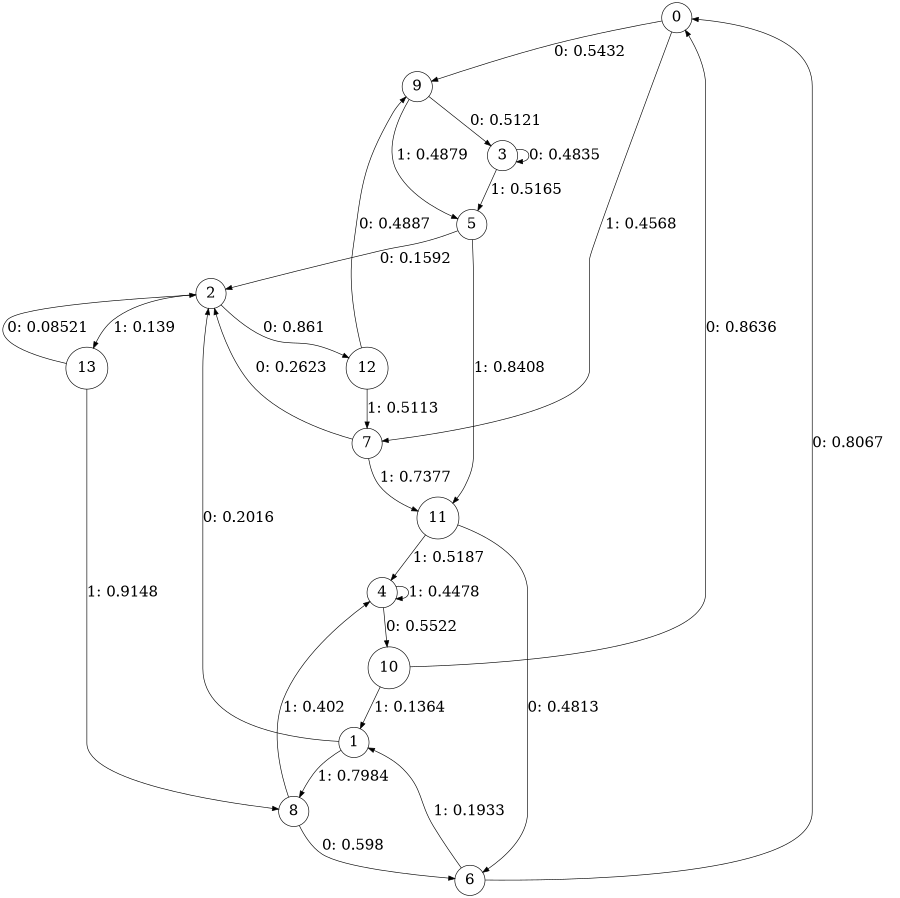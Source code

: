 digraph "ch5faceL4" {
size = "6,8.5";
ratio = "fill";
node [shape = circle];
node [fontsize = 24];
edge [fontsize = 24];
0 -> 9 [label = "0: 0.5432   "];
0 -> 7 [label = "1: 0.4568   "];
1 -> 2 [label = "0: 0.2016   "];
1 -> 8 [label = "1: 0.7984   "];
2 -> 12 [label = "0: 0.861    "];
2 -> 13 [label = "1: 0.139    "];
3 -> 3 [label = "0: 0.4835   "];
3 -> 5 [label = "1: 0.5165   "];
4 -> 10 [label = "0: 0.5522   "];
4 -> 4 [label = "1: 0.4478   "];
5 -> 2 [label = "0: 0.1592   "];
5 -> 11 [label = "1: 0.8408   "];
6 -> 0 [label = "0: 0.8067   "];
6 -> 1 [label = "1: 0.1933   "];
7 -> 2 [label = "0: 0.2623   "];
7 -> 11 [label = "1: 0.7377   "];
8 -> 6 [label = "0: 0.598    "];
8 -> 4 [label = "1: 0.402    "];
9 -> 3 [label = "0: 0.5121   "];
9 -> 5 [label = "1: 0.4879   "];
10 -> 0 [label = "0: 0.8636   "];
10 -> 1 [label = "1: 0.1364   "];
11 -> 6 [label = "0: 0.4813   "];
11 -> 4 [label = "1: 0.5187   "];
12 -> 9 [label = "0: 0.4887   "];
12 -> 7 [label = "1: 0.5113   "];
13 -> 2 [label = "0: 0.08521  "];
13 -> 8 [label = "1: 0.9148   "];
}